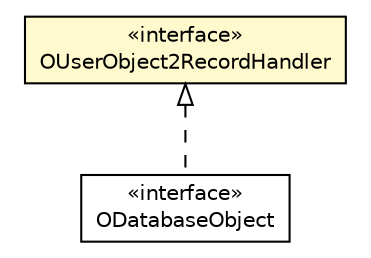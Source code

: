 #!/usr/local/bin/dot
#
# Class diagram 
# Generated by UMLGraph version R5_6-24-gf6e263 (http://www.umlgraph.org/)
#

digraph G {
	edge [fontname="Helvetica",fontsize=10,labelfontname="Helvetica",labelfontsize=10];
	node [fontname="Helvetica",fontsize=10,shape=plaintext];
	nodesep=0.25;
	ranksep=0.5;
	// com.orientechnologies.orient.core.db.OUserObject2RecordHandler
	c4326680 [label=<<table title="com.orientechnologies.orient.core.db.OUserObject2RecordHandler" border="0" cellborder="1" cellspacing="0" cellpadding="2" port="p" bgcolor="lemonChiffon" href="./OUserObject2RecordHandler.html">
		<tr><td><table border="0" cellspacing="0" cellpadding="1">
<tr><td align="center" balign="center"> &#171;interface&#187; </td></tr>
<tr><td align="center" balign="center"> OUserObject2RecordHandler </td></tr>
		</table></td></tr>
		</table>>, URL="./OUserObject2RecordHandler.html", fontname="Helvetica", fontcolor="black", fontsize=10.0];
	// com.orientechnologies.orient.core.db.object.ODatabaseObject
	c4326754 [label=<<table title="com.orientechnologies.orient.core.db.object.ODatabaseObject" border="0" cellborder="1" cellspacing="0" cellpadding="2" port="p" href="./object/ODatabaseObject.html">
		<tr><td><table border="0" cellspacing="0" cellpadding="1">
<tr><td align="center" balign="center"> &#171;interface&#187; </td></tr>
<tr><td align="center" balign="center"> ODatabaseObject </td></tr>
		</table></td></tr>
		</table>>, URL="./object/ODatabaseObject.html", fontname="Helvetica", fontcolor="black", fontsize=10.0];
	//com.orientechnologies.orient.core.db.object.ODatabaseObject implements com.orientechnologies.orient.core.db.OUserObject2RecordHandler
	c4326680:p -> c4326754:p [dir=back,arrowtail=empty,style=dashed];
}

